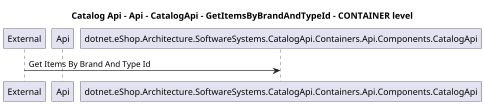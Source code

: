 @startuml
skinparam dpi 60

title Catalog Api - Api - CatalogApi - GetItemsByBrandAndTypeId - CONTAINER level

participant "External" as C4InterFlow.Utils.ExternalSystem
participant "Api" as dotnet.eShop.Architecture.SoftwareSystems.CatalogApi.Containers.Api

C4InterFlow.Utils.ExternalSystem -> dotnet.eShop.Architecture.SoftwareSystems.CatalogApi.Containers.Api.Components.CatalogApi : Get Items By Brand And Type Id


@enduml
